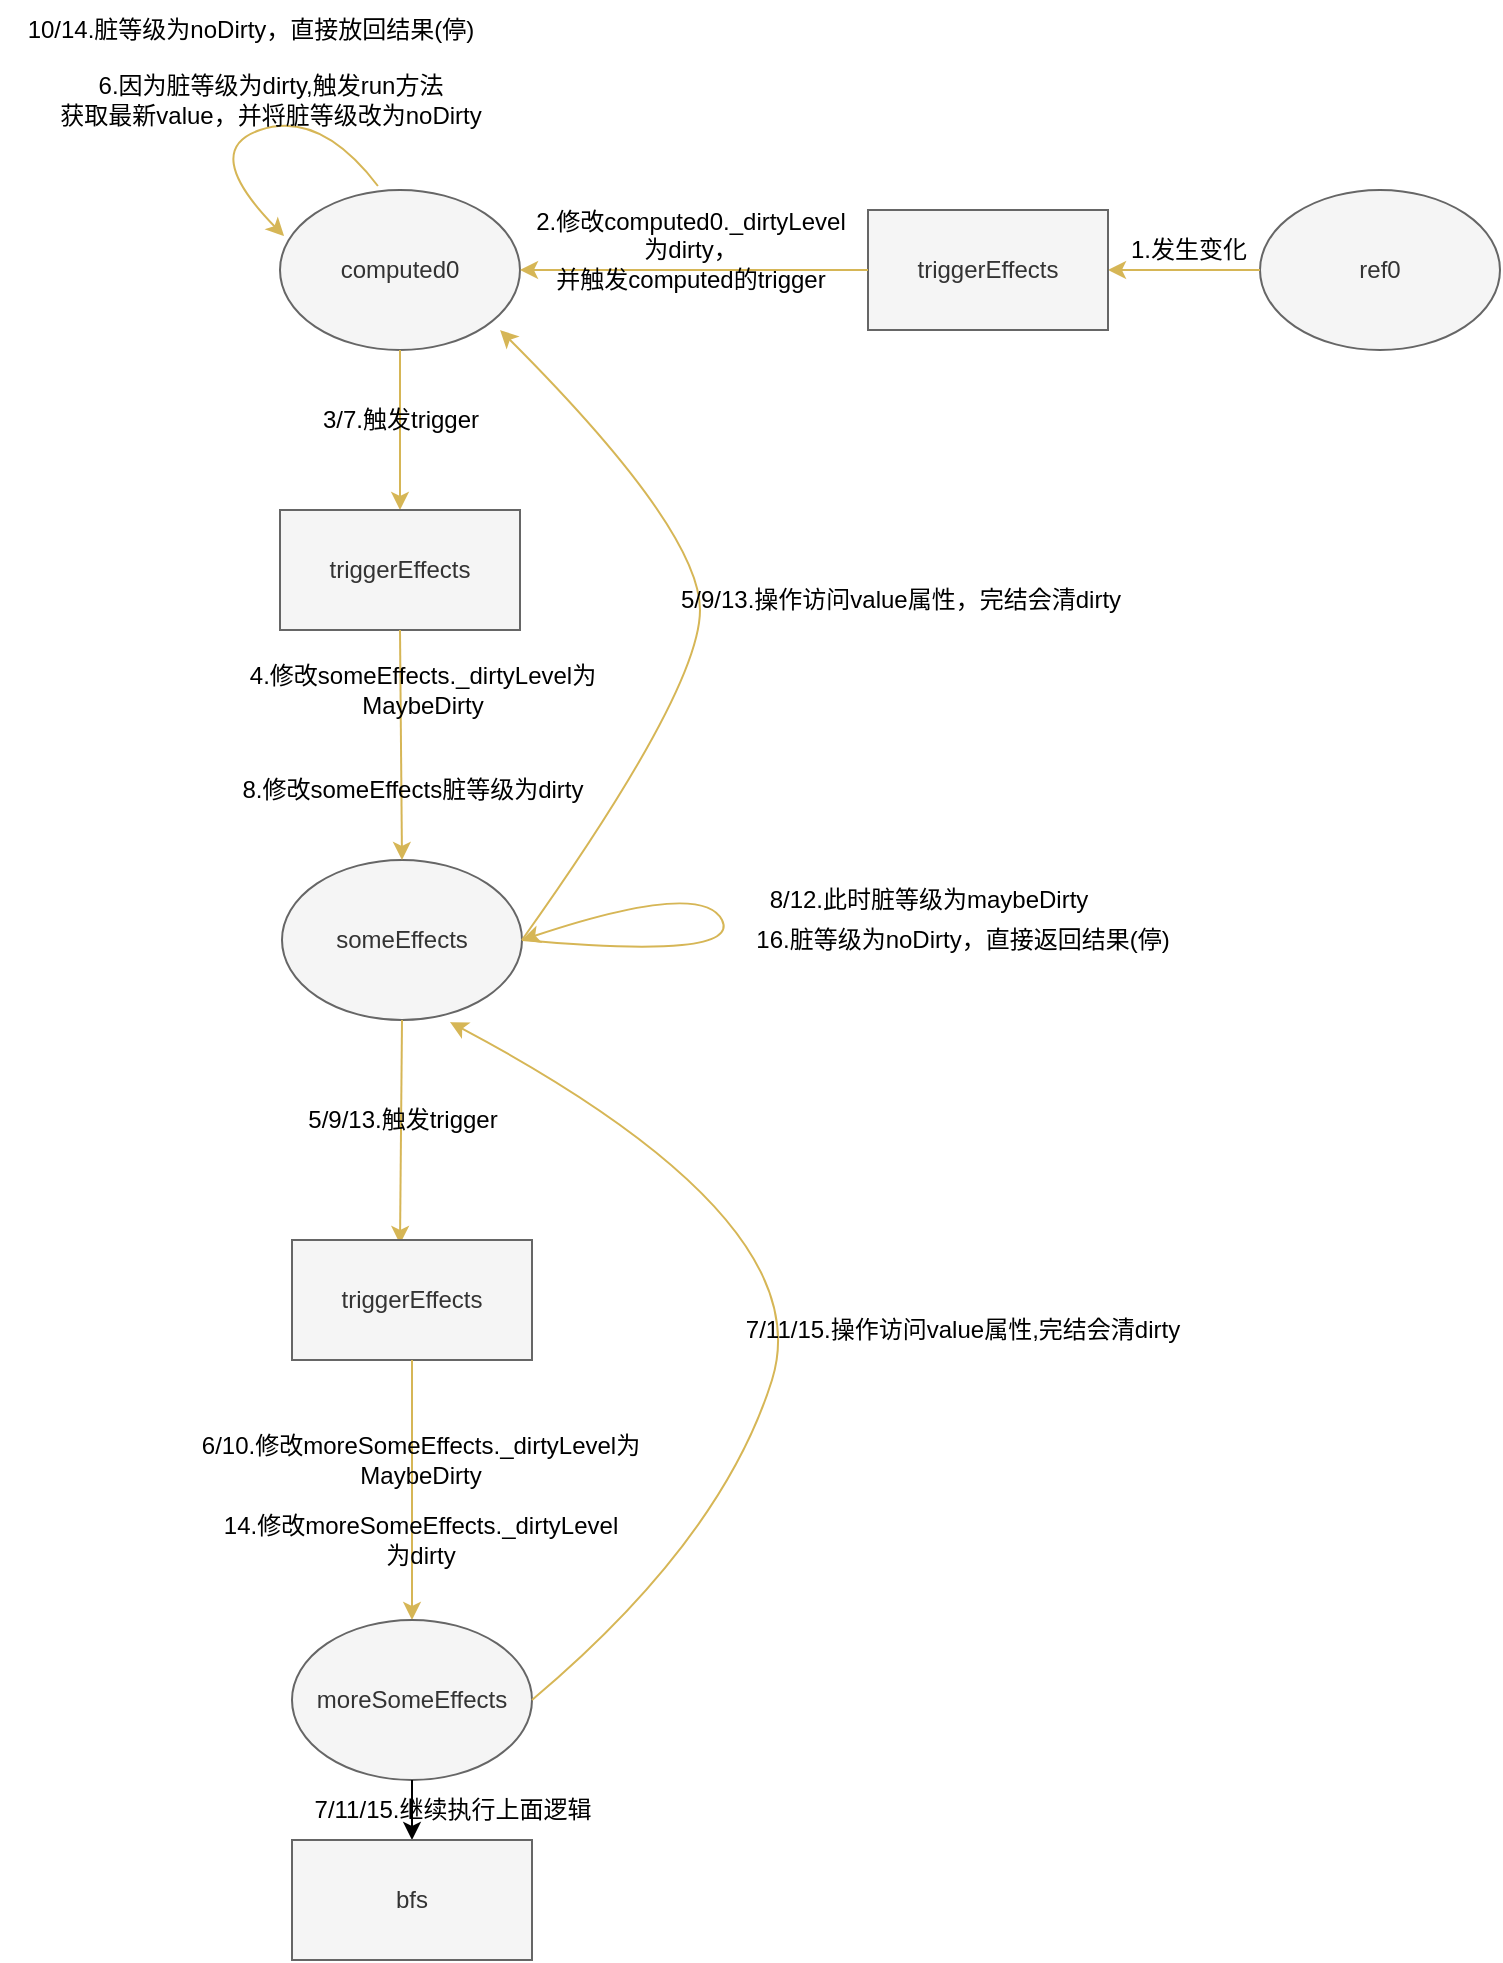 <mxfile>
    <diagram id="IjNPmNTiGT3FZmEybGMK" name="第 1 页">
        <mxGraphModel dx="1957" dy="779" grid="1" gridSize="10" guides="1" tooltips="1" connect="1" arrows="1" fold="1" page="1" pageScale="1" pageWidth="827" pageHeight="1169" background="#ffffff" math="0" shadow="0">
            <root>
                <mxCell id="0"/>
                <mxCell id="1" parent="0"/>
                <mxCell id="103" value="ref0" style="ellipse;whiteSpace=wrap;html=1;fontColor=#333333;fillColor=#f5f5f5;strokeColor=#666666;" parent="1" vertex="1">
                    <mxGeometry x="610" y="120" width="120" height="80" as="geometry"/>
                </mxCell>
                <mxCell id="104" value="computed0" style="ellipse;whiteSpace=wrap;html=1;fontColor=#333333;fillColor=#f5f5f5;strokeColor=#666666;" parent="1" vertex="1">
                    <mxGeometry x="120" y="120" width="120" height="80" as="geometry"/>
                </mxCell>
                <mxCell id="106" value="" style="endArrow=classic;html=1;strokeColor=#d6b656;fontColor=#000000;exitX=0;exitY=0.5;exitDx=0;exitDy=0;fillColor=#fff2cc;" parent="1" source="103" target="107" edge="1">
                    <mxGeometry width="50" height="50" relative="1" as="geometry">
                        <mxPoint x="450" y="390" as="sourcePoint"/>
                        <mxPoint x="540" y="160" as="targetPoint"/>
                    </mxGeometry>
                </mxCell>
                <mxCell id="107" value="triggerEffects" style="rounded=0;whiteSpace=wrap;html=1;fontColor=#333333;fillColor=#f5f5f5;strokeColor=#666666;" parent="1" vertex="1">
                    <mxGeometry x="414" y="130" width="120" height="60" as="geometry"/>
                </mxCell>
                <mxCell id="108" value="" style="endArrow=classic;html=1;strokeColor=#d6b656;fontColor=#000000;exitX=0;exitY=0.5;exitDx=0;exitDy=0;entryX=1;entryY=0.5;entryDx=0;entryDy=0;fillColor=#fff2cc;" parent="1" source="107" target="104" edge="1">
                    <mxGeometry width="50" height="50" relative="1" as="geometry">
                        <mxPoint x="450" y="390" as="sourcePoint"/>
                        <mxPoint x="500" y="340" as="targetPoint"/>
                    </mxGeometry>
                </mxCell>
                <mxCell id="109" value="2.修改computed0._dirtyLevel&lt;br&gt;为dirty，&lt;br&gt;并触发computed的trigger" style="text;html=1;align=center;verticalAlign=middle;resizable=0;points=[];autosize=1;strokeColor=none;fillColor=none;fontColor=#000000;" parent="1" vertex="1">
                    <mxGeometry x="235" y="120" width="180" height="60" as="geometry"/>
                </mxCell>
                <mxCell id="110" value="" style="endArrow=classic;html=1;strokeColor=#d6b656;fontColor=#000000;exitX=0.5;exitY=1;exitDx=0;exitDy=0;entryX=0.5;entryY=0;entryDx=0;entryDy=0;startArrow=none;fillColor=#fff2cc;" parent="1" source="104" target="111" edge="1">
                    <mxGeometry width="50" height="50" relative="1" as="geometry">
                        <mxPoint x="450" y="370" as="sourcePoint"/>
                        <mxPoint x="180" y="280" as="targetPoint"/>
                    </mxGeometry>
                </mxCell>
                <mxCell id="111" value="triggerEffects" style="rounded=0;whiteSpace=wrap;html=1;fontColor=#333333;fillColor=#f5f5f5;strokeColor=#666666;" parent="1" vertex="1">
                    <mxGeometry x="120" y="280" width="120" height="60" as="geometry"/>
                </mxCell>
                <mxCell id="115" value="someEffects" style="ellipse;whiteSpace=wrap;html=1;fontColor=#333333;fillColor=#f5f5f5;strokeColor=#666666;" parent="1" vertex="1">
                    <mxGeometry x="121" y="455" width="120" height="80" as="geometry"/>
                </mxCell>
                <mxCell id="116" value="" style="endArrow=classic;html=1;strokeColor=#d6b656;fontColor=#000000;exitX=0.5;exitY=1;exitDx=0;exitDy=0;entryX=0.5;entryY=0;entryDx=0;entryDy=0;fillColor=#fff2cc;" parent="1" source="111" target="115" edge="1">
                    <mxGeometry width="50" height="50" relative="1" as="geometry">
                        <mxPoint x="181" y="405" as="sourcePoint"/>
                        <mxPoint x="501" y="385" as="targetPoint"/>
                    </mxGeometry>
                </mxCell>
                <mxCell id="117" value="4.修改someEffects._dirtyLevel为&lt;br&gt;MaybeDirty" style="text;html=1;align=center;verticalAlign=middle;resizable=0;points=[];autosize=1;strokeColor=none;fillColor=none;fontColor=#000000;" parent="1" vertex="1">
                    <mxGeometry x="91" y="350" width="200" height="40" as="geometry"/>
                </mxCell>
                <mxCell id="118" value="" style="curved=1;endArrow=classic;html=1;strokeColor=#d6b656;fontColor=#000000;exitX=1;exitY=0.5;exitDx=0;exitDy=0;entryX=0.917;entryY=0.875;entryDx=0;entryDy=0;entryPerimeter=0;fillColor=#fff2cc;" parent="1" source="115" target="104" edge="1">
                    <mxGeometry width="50" height="50" relative="1" as="geometry">
                        <mxPoint x="450" y="360" as="sourcePoint"/>
                        <mxPoint x="500" y="310" as="targetPoint"/>
                        <Array as="points">
                            <mxPoint x="330" y="370"/>
                            <mxPoint x="330" y="290"/>
                        </Array>
                    </mxGeometry>
                </mxCell>
                <mxCell id="119" value="5/9/13.操作访问value属性，完结会清dirty" style="text;html=1;align=center;verticalAlign=middle;resizable=0;points=[];autosize=1;strokeColor=none;fillColor=none;fontColor=#000000;" parent="1" vertex="1">
                    <mxGeometry x="310" y="310" width="240" height="30" as="geometry"/>
                </mxCell>
                <mxCell id="120" value="1.发生变化" style="text;html=1;align=center;verticalAlign=middle;resizable=0;points=[];autosize=1;strokeColor=none;fillColor=none;fontColor=#000000;" parent="1" vertex="1">
                    <mxGeometry x="534" y="135" width="80" height="30" as="geometry"/>
                </mxCell>
                <mxCell id="121" value="" style="curved=1;endArrow=classic;html=1;strokeColor=#d6b656;fontColor=#000000;exitX=0.408;exitY=-0.025;exitDx=0;exitDy=0;exitPerimeter=0;entryX=0.017;entryY=0.288;entryDx=0;entryDy=0;entryPerimeter=0;fillColor=#fff2cc;" parent="1" source="104" target="104" edge="1">
                    <mxGeometry width="50" height="50" relative="1" as="geometry">
                        <mxPoint x="80" y="150" as="sourcePoint"/>
                        <mxPoint x="130" y="100" as="targetPoint"/>
                        <Array as="points">
                            <mxPoint x="140" y="80"/>
                            <mxPoint x="80" y="100"/>
                        </Array>
                    </mxGeometry>
                </mxCell>
                <mxCell id="122" value="6.因为脏等级为dirty,触发run方法&lt;br&gt;获取最新value，并将脏等级改为noDirty" style="text;html=1;align=center;verticalAlign=middle;resizable=0;points=[];autosize=1;strokeColor=none;fillColor=none;fontColor=#000000;" parent="1" vertex="1">
                    <mxGeometry y="55" width="230" height="40" as="geometry"/>
                </mxCell>
                <mxCell id="126" value="8.修改someEffects脏等级为dirty" style="text;html=1;align=center;verticalAlign=middle;resizable=0;points=[];autosize=1;strokeColor=none;fillColor=none;fontColor=#000000;" parent="1" vertex="1">
                    <mxGeometry x="91" y="405" width="190" height="30" as="geometry"/>
                </mxCell>
                <mxCell id="127" value="" style="endArrow=classic;html=1;strokeColor=#d6b656;fontColor=#000000;exitX=0.5;exitY=1;exitDx=0;exitDy=0;entryX=0.45;entryY=0.033;entryDx=0;entryDy=0;entryPerimeter=0;fillColor=#fff2cc;" parent="1" source="115" target="128" edge="1">
                    <mxGeometry width="50" height="50" relative="1" as="geometry">
                        <mxPoint x="181" y="605" as="sourcePoint"/>
                        <mxPoint x="181" y="645" as="targetPoint"/>
                    </mxGeometry>
                </mxCell>
                <mxCell id="128" value="triggerEffects" style="rounded=0;whiteSpace=wrap;html=1;fontColor=#333333;fillColor=#f5f5f5;strokeColor=#666666;" parent="1" vertex="1">
                    <mxGeometry x="126" y="645" width="120" height="60" as="geometry"/>
                </mxCell>
                <mxCell id="130" value="5/9/13.触发trigger" style="text;html=1;align=center;verticalAlign=middle;resizable=0;points=[];autosize=1;strokeColor=none;fillColor=none;fontColor=#000000;" parent="1" vertex="1">
                    <mxGeometry x="121" y="570" width="120" height="30" as="geometry"/>
                </mxCell>
                <mxCell id="131" value="" style="endArrow=classic;html=1;strokeColor=#d6b656;fontColor=#000000;exitX=0.5;exitY=1;exitDx=0;exitDy=0;fillColor=#fff2cc;" parent="1" source="128" edge="1">
                    <mxGeometry width="50" height="50" relative="1" as="geometry">
                        <mxPoint x="186" y="785" as="sourcePoint"/>
                        <mxPoint x="186" y="835" as="targetPoint"/>
                    </mxGeometry>
                </mxCell>
                <mxCell id="133" value="moreSomeEffects" style="ellipse;whiteSpace=wrap;html=1;fontColor=#333333;fillColor=#f5f5f5;strokeColor=#666666;" parent="1" vertex="1">
                    <mxGeometry x="126" y="835" width="120" height="80" as="geometry"/>
                </mxCell>
                <mxCell id="134" value="6/10.修改moreSomeEffects._dirtyLevel为&lt;br&gt;MaybeDirty" style="text;html=1;align=center;verticalAlign=middle;resizable=0;points=[];autosize=1;strokeColor=none;fillColor=none;fontColor=#000000;" parent="1" vertex="1">
                    <mxGeometry x="70" y="735" width="240" height="40" as="geometry"/>
                </mxCell>
                <mxCell id="135" value="" style="curved=1;endArrow=classic;html=1;strokeColor=#d6b656;fontColor=#000000;exitX=1;exitY=0.5;exitDx=0;exitDy=0;entryX=0.7;entryY=1.013;entryDx=0;entryDy=0;fillColor=#fff2cc;entryPerimeter=0;" parent="1" source="133" target="115" edge="1">
                    <mxGeometry width="50" height="50" relative="1" as="geometry">
                        <mxPoint x="291" y="795" as="sourcePoint"/>
                        <mxPoint x="241" y="565" as="targetPoint"/>
                        <Array as="points">
                            <mxPoint x="341" y="795"/>
                            <mxPoint x="391" y="635"/>
                        </Array>
                    </mxGeometry>
                </mxCell>
                <mxCell id="136" value="7/11/15.操作访问value属性,完结会清dirty" style="text;html=1;align=center;verticalAlign=middle;resizable=0;points=[];autosize=1;strokeColor=none;fillColor=none;fontColor=#000000;" parent="1" vertex="1">
                    <mxGeometry x="341" y="675" width="240" height="30" as="geometry"/>
                </mxCell>
                <mxCell id="137" value="" style="endArrow=classic;html=1;strokeColor=#000000;fontColor=#000000;exitX=0.5;exitY=1;exitDx=0;exitDy=0;" parent="1" source="133" target="138" edge="1">
                    <mxGeometry width="50" height="50" relative="1" as="geometry">
                        <mxPoint x="451" y="655" as="sourcePoint"/>
                        <mxPoint x="186" y="945" as="targetPoint"/>
                    </mxGeometry>
                </mxCell>
                <mxCell id="138" value="bfs" style="rounded=0;whiteSpace=wrap;html=1;fontColor=#333333;fillColor=#f5f5f5;strokeColor=#666666;" parent="1" vertex="1">
                    <mxGeometry x="126" y="945" width="120" height="60" as="geometry"/>
                </mxCell>
                <mxCell id="139" value="7/11/15.继续执行上面逻辑" style="text;html=1;align=center;verticalAlign=middle;resizable=0;points=[];autosize=1;strokeColor=none;fillColor=none;fontColor=#000000;" parent="1" vertex="1">
                    <mxGeometry x="126" y="915" width="160" height="30" as="geometry"/>
                </mxCell>
                <mxCell id="148" value="" style="curved=1;endArrow=classic;html=1;strokeColor=#d6b656;fontColor=#000000;exitX=1;exitY=0.5;exitDx=0;exitDy=0;entryX=1;entryY=0.5;entryDx=0;entryDy=0;fillColor=#fff2cc;" parent="1" source="115" target="115" edge="1">
                    <mxGeometry width="50" height="50" relative="1" as="geometry">
                        <mxPoint x="451" y="485" as="sourcePoint"/>
                        <mxPoint x="501" y="435" as="targetPoint"/>
                        <Array as="points">
                            <mxPoint x="351" y="505"/>
                            <mxPoint x="331" y="465"/>
                        </Array>
                    </mxGeometry>
                </mxCell>
                <mxCell id="149" value="8/12.此时脏等级为maybeDirty" style="text;html=1;align=center;verticalAlign=middle;resizable=0;points=[];autosize=1;strokeColor=none;fillColor=none;fontColor=#000000;" parent="1" vertex="1">
                    <mxGeometry x="354" y="460" width="180" height="30" as="geometry"/>
                </mxCell>
                <mxCell id="151" value="10/14.脏等级为noDirty，直接放回结果(停)" style="text;html=1;align=center;verticalAlign=middle;resizable=0;points=[];autosize=1;strokeColor=none;fillColor=none;fontColor=#000000;" parent="1" vertex="1">
                    <mxGeometry x="-20" y="25" width="250" height="30" as="geometry"/>
                </mxCell>
                <mxCell id="161" value="14.修改moreSomeEffects._dirtyLevel&lt;br&gt;为dirty" style="text;html=1;align=center;verticalAlign=middle;resizable=0;points=[];autosize=1;strokeColor=none;fillColor=none;fontColor=#000000;" parent="1" vertex="1">
                    <mxGeometry x="80" y="775" width="220" height="40" as="geometry"/>
                </mxCell>
                <mxCell id="162" value="16.脏等级为noDirty，直接返回结果(停)" style="text;html=1;align=center;verticalAlign=middle;resizable=0;points=[];autosize=1;strokeColor=none;fillColor=none;fontColor=#000000;" parent="1" vertex="1">
                    <mxGeometry x="346" y="480" width="230" height="30" as="geometry"/>
                </mxCell>
                <mxCell id="124" value="3/7.触发trigger" style="text;html=1;align=center;verticalAlign=middle;resizable=0;points=[];autosize=1;strokeColor=none;fillColor=none;fontColor=#000000;" parent="1" vertex="1">
                    <mxGeometry x="130" y="220" width="100" height="30" as="geometry"/>
                </mxCell>
            </root>
        </mxGraphModel>
    </diagram>
</mxfile>